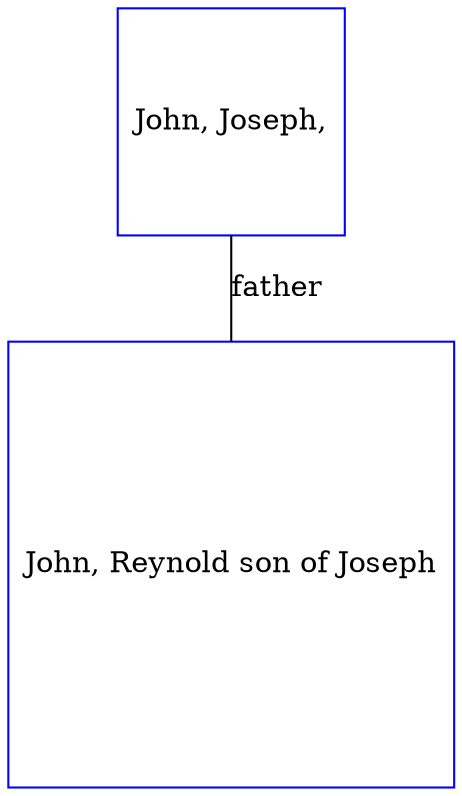 digraph D {
    edge [dir=none];    node [shape=box];    "009531"   [label="John, Joseph,", shape=box, regular=1, color="blue"] ;
"009530"   [label="John, Reynold son of Joseph", shape=box, regular=1, color="blue"] ;
009531->009530 [label="father",arrowsize=0.0]; 
}